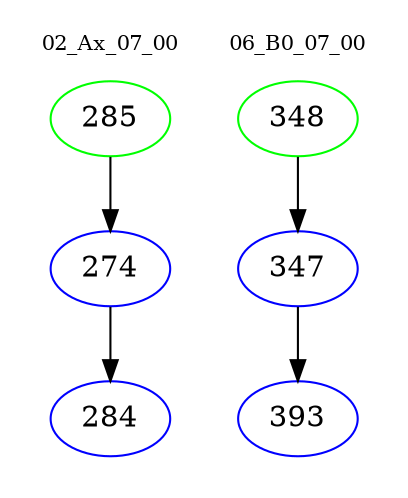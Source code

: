 digraph{
subgraph cluster_0 {
color = white
label = "02_Ax_07_00";
fontsize=10;
T0_285 [label="285", color="green"]
T0_285 -> T0_274 [color="black"]
T0_274 [label="274", color="blue"]
T0_274 -> T0_284 [color="black"]
T0_284 [label="284", color="blue"]
}
subgraph cluster_1 {
color = white
label = "06_B0_07_00";
fontsize=10;
T1_348 [label="348", color="green"]
T1_348 -> T1_347 [color="black"]
T1_347 [label="347", color="blue"]
T1_347 -> T1_393 [color="black"]
T1_393 [label="393", color="blue"]
}
}
